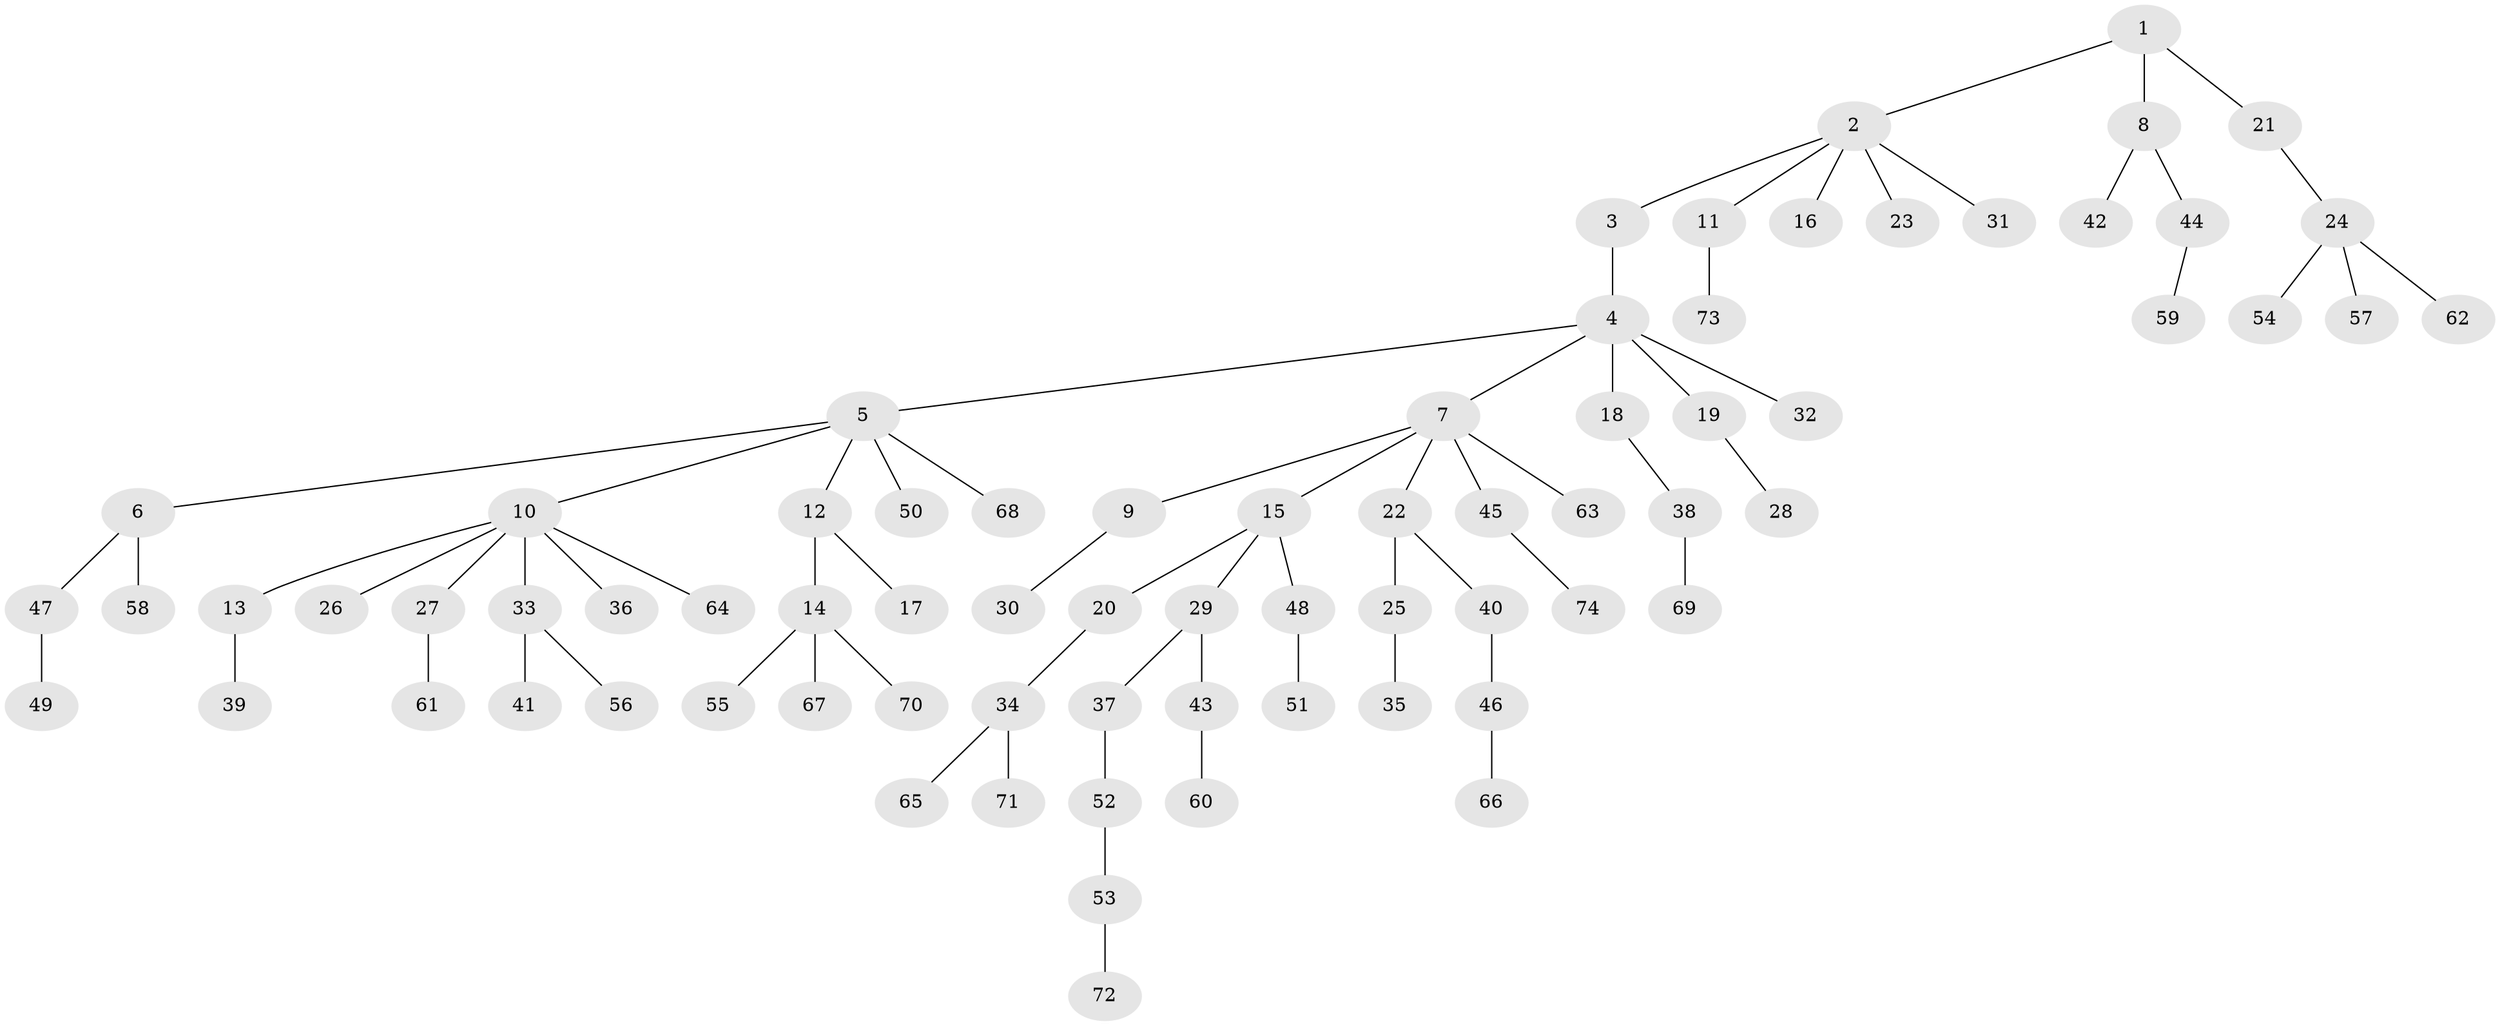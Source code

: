 // Generated by graph-tools (version 1.1) at 2025/36/03/09/25 02:36:27]
// undirected, 74 vertices, 73 edges
graph export_dot {
graph [start="1"]
  node [color=gray90,style=filled];
  1;
  2;
  3;
  4;
  5;
  6;
  7;
  8;
  9;
  10;
  11;
  12;
  13;
  14;
  15;
  16;
  17;
  18;
  19;
  20;
  21;
  22;
  23;
  24;
  25;
  26;
  27;
  28;
  29;
  30;
  31;
  32;
  33;
  34;
  35;
  36;
  37;
  38;
  39;
  40;
  41;
  42;
  43;
  44;
  45;
  46;
  47;
  48;
  49;
  50;
  51;
  52;
  53;
  54;
  55;
  56;
  57;
  58;
  59;
  60;
  61;
  62;
  63;
  64;
  65;
  66;
  67;
  68;
  69;
  70;
  71;
  72;
  73;
  74;
  1 -- 2;
  1 -- 8;
  1 -- 21;
  2 -- 3;
  2 -- 11;
  2 -- 16;
  2 -- 23;
  2 -- 31;
  3 -- 4;
  4 -- 5;
  4 -- 7;
  4 -- 18;
  4 -- 19;
  4 -- 32;
  5 -- 6;
  5 -- 10;
  5 -- 12;
  5 -- 50;
  5 -- 68;
  6 -- 47;
  6 -- 58;
  7 -- 9;
  7 -- 15;
  7 -- 22;
  7 -- 45;
  7 -- 63;
  8 -- 42;
  8 -- 44;
  9 -- 30;
  10 -- 13;
  10 -- 26;
  10 -- 27;
  10 -- 33;
  10 -- 36;
  10 -- 64;
  11 -- 73;
  12 -- 14;
  12 -- 17;
  13 -- 39;
  14 -- 55;
  14 -- 67;
  14 -- 70;
  15 -- 20;
  15 -- 29;
  15 -- 48;
  18 -- 38;
  19 -- 28;
  20 -- 34;
  21 -- 24;
  22 -- 25;
  22 -- 40;
  24 -- 54;
  24 -- 57;
  24 -- 62;
  25 -- 35;
  27 -- 61;
  29 -- 37;
  29 -- 43;
  33 -- 41;
  33 -- 56;
  34 -- 65;
  34 -- 71;
  37 -- 52;
  38 -- 69;
  40 -- 46;
  43 -- 60;
  44 -- 59;
  45 -- 74;
  46 -- 66;
  47 -- 49;
  48 -- 51;
  52 -- 53;
  53 -- 72;
}
